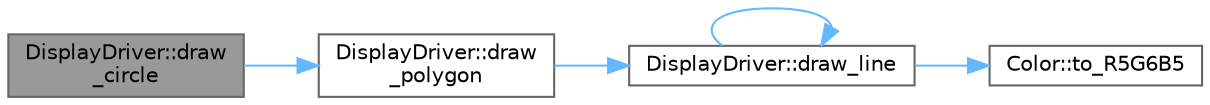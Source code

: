 digraph "DisplayDriver::draw_circle"
{
 // LATEX_PDF_SIZE
  bgcolor="transparent";
  edge [fontname=Helvetica,fontsize=10,labelfontname=Helvetica,labelfontsize=10];
  node [fontname=Helvetica,fontsize=10,shape=box,height=0.2,width=0.4];
  rankdir="LR";
  Node1 [label="DisplayDriver::draw\l_circle",height=0.2,width=0.4,color="gray40", fillcolor="grey60", style="filled", fontcolor="black",tooltip=" "];
  Node1 -> Node2 [color="steelblue1",style="solid"];
  Node2 [label="DisplayDriver::draw\l_polygon",height=0.2,width=0.4,color="grey40", fillcolor="white", style="filled",URL="$class_display_driver.html#a7d43936a17b0b7664aa692f84f92451c",tooltip=" "];
  Node2 -> Node3 [color="steelblue1",style="solid"];
  Node3 [label="DisplayDriver::draw_line",height=0.2,width=0.4,color="grey40", fillcolor="white", style="filled",URL="$class_display_driver.html#a707b6c40be6e20c285474c8fce59356c",tooltip=" "];
  Node3 -> Node3 [color="steelblue1",style="solid"];
  Node3 -> Node4 [color="steelblue1",style="solid"];
  Node4 [label="Color::to_R5G6B5",height=0.2,width=0.4,color="grey40", fillcolor="white", style="filled",URL="$class_color.html#a77117dc0a1781a402b7e102e66ff45db",tooltip="Return the R5G6B5 representation of the color."];
}
